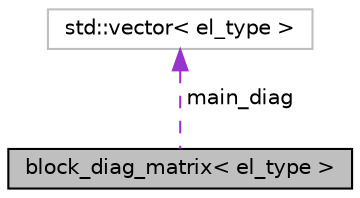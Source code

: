 digraph G
{
  edge [fontname="Helvetica",fontsize="10",labelfontname="Helvetica",labelfontsize="10"];
  node [fontname="Helvetica",fontsize="10",shape=record];
  Node1 [label="block_diag_matrix\< el_type \>",height=0.2,width=0.4,color="black", fillcolor="grey75", style="filled" fontcolor="black"];
  Node2 -> Node1 [dir="back",color="darkorchid3",fontsize="10",style="dashed",label=" main_diag" ,fontname="Helvetica"];
  Node2 [label="std::vector\< el_type \>",height=0.2,width=0.4,color="grey75", fillcolor="white", style="filled"];
}
